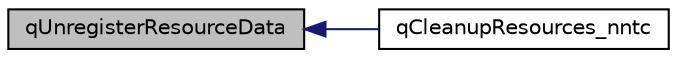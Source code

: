 digraph "qUnregisterResourceData"
{
  edge [fontname="Helvetica",fontsize="10",labelfontname="Helvetica",labelfontsize="10"];
  node [fontname="Helvetica",fontsize="10",shape=record];
  rankdir="LR";
  Node10 [label="qUnregisterResourceData",height=0.2,width=0.4,color="black", fillcolor="grey75", style="filled", fontcolor="black"];
  Node10 -> Node11 [dir="back",color="midnightblue",fontsize="10",style="solid"];
  Node11 [label="qCleanupResources_nntc",height=0.2,width=0.4,color="black", fillcolor="white", style="filled",URL="$qrc__nntc_8cpp.html#a80286885f0b77cc4a0471bc85a906887"];
}
